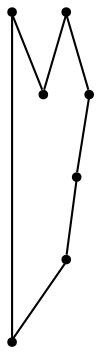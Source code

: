 graph {
  node [shape=point,comment="{\"directed\":false,\"doi\":\"10.4230/LIPIcs.GD.2024.10\",\"figure\":\"16 (2)\"}"]

  v0 [pos="1810.8403630876935,795.0033408426535"]
  v1 [pos="1886.1611978419564,638.6310418380335"]
  v2 [pos="1810.8403630876933,482.2587428334135"]
  v3 [pos="1505.8605815804199,725.4090856826604"]
  v4 [pos="1641.5896710956276,833.6254744435906"]
  v5 [pos="1641.5896710956276,443.6366092324764"]
  v6 [pos="1505.8605815804199,551.8529979934067"]

  v0 -- v4 [id="-1",pos="1810.8403630876935,795.0033408426535 1776.643963199544,822.3133595925042 1733.2822243057417,838.6381651798099 1686.1061294768524,838.6381651798099 1670.7998234859433,838.6381651798099 1655.8950475177662,836.9196838240799 1641.5896710956276,833.6254744435906"]
  v6 -- v5 [id="-6",pos="1505.8605815804199,551.8529979934067 1531.9217116446764,497.7531163644311 1581.6318880204803,457.2193225060752 1641.5896710956276,443.6366092324764"]
  v1 -- v0 [id="-8",pos="1886.1611978419564,638.6310418380335 1886.1612296398584,701.9285506581614 1856.7515789266763,758.3576912422325 1810.8403630876935,795.0033408426535"]
  v2 -- v5 [id="-11",pos="1810.8403630876933,482.2587428334135 1776.6439592598012,454.9487283959742 1733.2822221625888,438.62391849625715 1686.1061294768524,438.62391849625715 1670.7998236215017,438.62391849625715 1655.8950477817707,440.3424004316446 1641.5896710956276,443.6366092324764"]
  v2 -- v1 [id="-12",pos="1810.8403630876933,482.2587428334135 1856.7515769356269,518.9044041696466 1886.1612296398587,575.3335490918513 1886.1611978419564,638.6310418380335"]
  v4 -- v3 [id="-13",pos="1641.5896710956276,833.6254744435906 1581.6318836863577,820.0427656841005 1531.9217047497998,779.5089775356732 1505.8605815804199,725.4090856826604"]
  v6 -- v3 [id="-14",pos="1505.8605815804199,551.8529979934067 1493.1540494912038,578.0751756296788 1486.051029313846,607.5236869506502 1486.0510293138461,638.6310418380335 1486.0510293138461,669.7384012713969 1493.1540474788521,699.1869125660849 1505.8605815804199,725.4090856826604"]
}